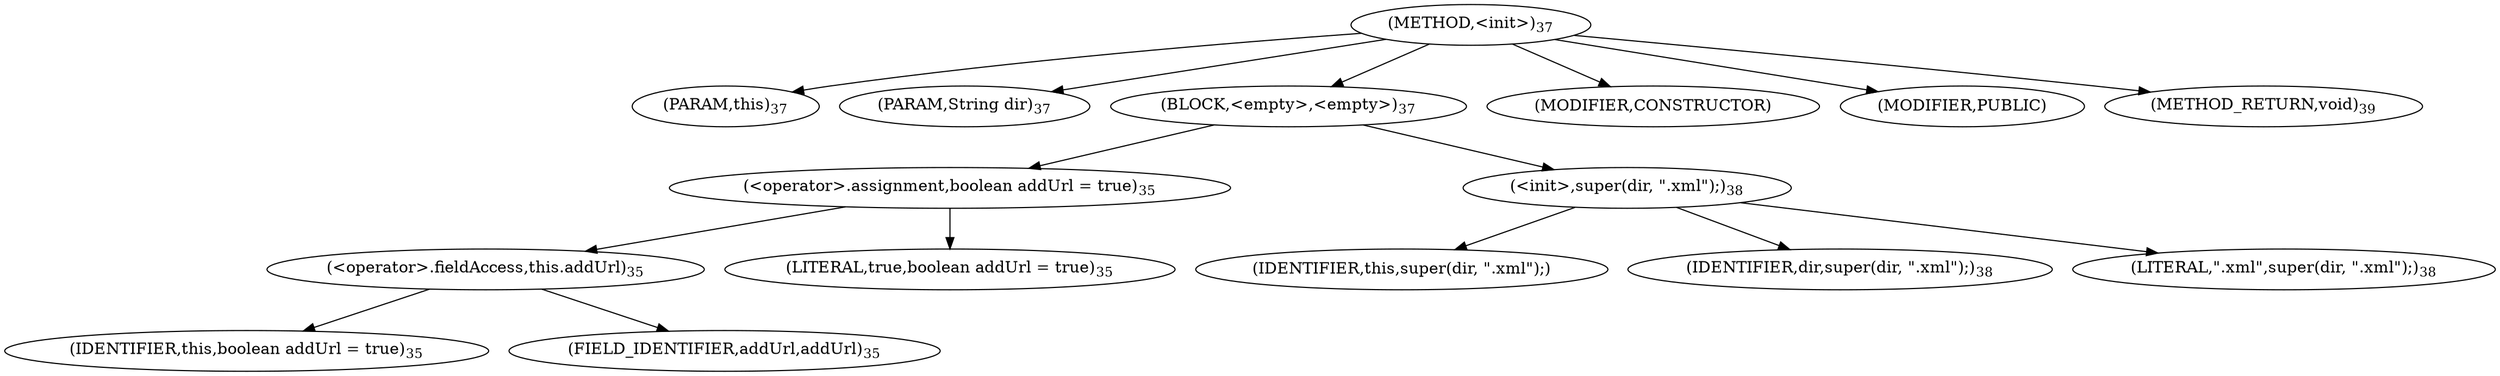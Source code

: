 digraph "&lt;init&gt;" {  
"47" [label = <(METHOD,&lt;init&gt;)<SUB>37</SUB>> ]
"4" [label = <(PARAM,this)<SUB>37</SUB>> ]
"48" [label = <(PARAM,String dir)<SUB>37</SUB>> ]
"49" [label = <(BLOCK,&lt;empty&gt;,&lt;empty&gt;)<SUB>37</SUB>> ]
"50" [label = <(&lt;operator&gt;.assignment,boolean addUrl = true)<SUB>35</SUB>> ]
"51" [label = <(&lt;operator&gt;.fieldAccess,this.addUrl)<SUB>35</SUB>> ]
"52" [label = <(IDENTIFIER,this,boolean addUrl = true)<SUB>35</SUB>> ]
"53" [label = <(FIELD_IDENTIFIER,addUrl,addUrl)<SUB>35</SUB>> ]
"54" [label = <(LITERAL,true,boolean addUrl = true)<SUB>35</SUB>> ]
"55" [label = <(&lt;init&gt;,super(dir, &quot;.xml&quot;);)<SUB>38</SUB>> ]
"3" [label = <(IDENTIFIER,this,super(dir, &quot;.xml&quot;);)> ]
"56" [label = <(IDENTIFIER,dir,super(dir, &quot;.xml&quot;);)<SUB>38</SUB>> ]
"57" [label = <(LITERAL,&quot;.xml&quot;,super(dir, &quot;.xml&quot;);)<SUB>38</SUB>> ]
"58" [label = <(MODIFIER,CONSTRUCTOR)> ]
"59" [label = <(MODIFIER,PUBLIC)> ]
"60" [label = <(METHOD_RETURN,void)<SUB>39</SUB>> ]
  "47" -> "4" 
  "47" -> "48" 
  "47" -> "49" 
  "47" -> "58" 
  "47" -> "59" 
  "47" -> "60" 
  "49" -> "50" 
  "49" -> "55" 
  "50" -> "51" 
  "50" -> "54" 
  "51" -> "52" 
  "51" -> "53" 
  "55" -> "3" 
  "55" -> "56" 
  "55" -> "57" 
}
